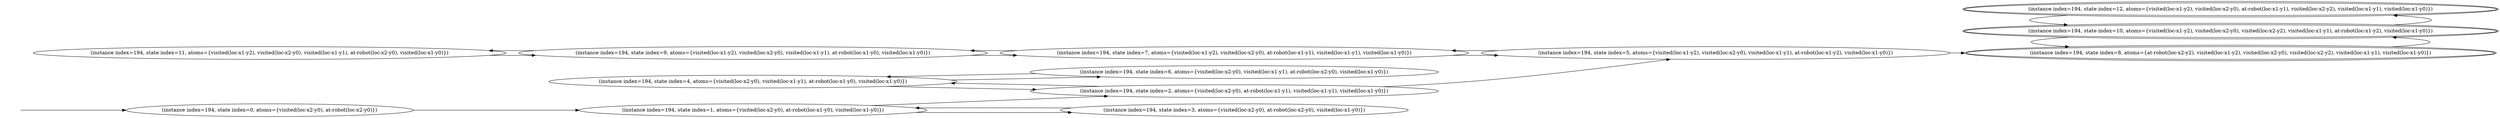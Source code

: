 digraph {
rankdir="LR"
s11[label="(instance index=194, state index=11, atoms={visited(loc-x1-y2), visited(loc-x2-y0), visited(loc-x1-y1), at-robot(loc-x2-y0), visited(loc-x1-y0)})"]
s6[label="(instance index=194, state index=6, atoms={visited(loc-x2-y0), visited(loc-x1-y1), at-robot(loc-x2-y0), visited(loc-x1-y0)})"]
s3[label="(instance index=194, state index=3, atoms={visited(loc-x2-y0), at-robot(loc-x2-y0), visited(loc-x1-y0)})"]
s0[label="(instance index=194, state index=0, atoms={visited(loc-x2-y0), at-robot(loc-x2-y0)})"]
s9[label="(instance index=194, state index=9, atoms={visited(loc-x1-y2), visited(loc-x2-y0), visited(loc-x1-y1), at-robot(loc-x1-y0), visited(loc-x1-y0)})"]
s4[label="(instance index=194, state index=4, atoms={visited(loc-x2-y0), visited(loc-x1-y1), at-robot(loc-x1-y0), visited(loc-x1-y0)})"]
s1[label="(instance index=194, state index=1, atoms={visited(loc-x2-y0), at-robot(loc-x1-y0), visited(loc-x1-y0)})"]
s7[label="(instance index=194, state index=7, atoms={visited(loc-x1-y2), visited(loc-x2-y0), at-robot(loc-x1-y1), visited(loc-x1-y1), visited(loc-x1-y0)})"]
s2[label="(instance index=194, state index=2, atoms={visited(loc-x2-y0), at-robot(loc-x1-y1), visited(loc-x1-y1), visited(loc-x1-y0)})"]
s5[label="(instance index=194, state index=5, atoms={visited(loc-x1-y2), visited(loc-x2-y0), visited(loc-x1-y1), at-robot(loc-x1-y2), visited(loc-x1-y0)})"]
s8[peripheries=2,label="(instance index=194, state index=8, atoms={at-robot(loc-x2-y2), visited(loc-x1-y2), visited(loc-x2-y0), visited(loc-x2-y2), visited(loc-x1-y1), visited(loc-x1-y0)})"]
s10[peripheries=2,label="(instance index=194, state index=10, atoms={visited(loc-x1-y2), visited(loc-x2-y0), visited(loc-x2-y2), visited(loc-x1-y1), at-robot(loc-x1-y2), visited(loc-x1-y0)})"]
s12[peripheries=2,label="(instance index=194, state index=12, atoms={visited(loc-x1-y2), visited(loc-x2-y0), at-robot(loc-x1-y1), visited(loc-x2-y2), visited(loc-x1-y1), visited(loc-x1-y0)})"]
Dangling [ label = "", style = invis ]
{ rank = same; Dangling }
Dangling -> s0
{ rank = same; s0}
{ rank = same; s9,s4,s1}
{ rank = same; s7,s2}
{ rank = same; s5}
{ rank = same; s8,s10,s12}
{
s11->s9
s6->s4
s3->s1
s0->s1
}
{
s9->s7
s9->s11
s4->s6
s4->s2
s1->s3
s1->s2
}
{
s7->s5
s7->s9
s2->s5
s2->s4
}
{
s5->s7
s5->s8
}
{
s8->s10
s10->s12
s10->s8
s12->s10
}
}
